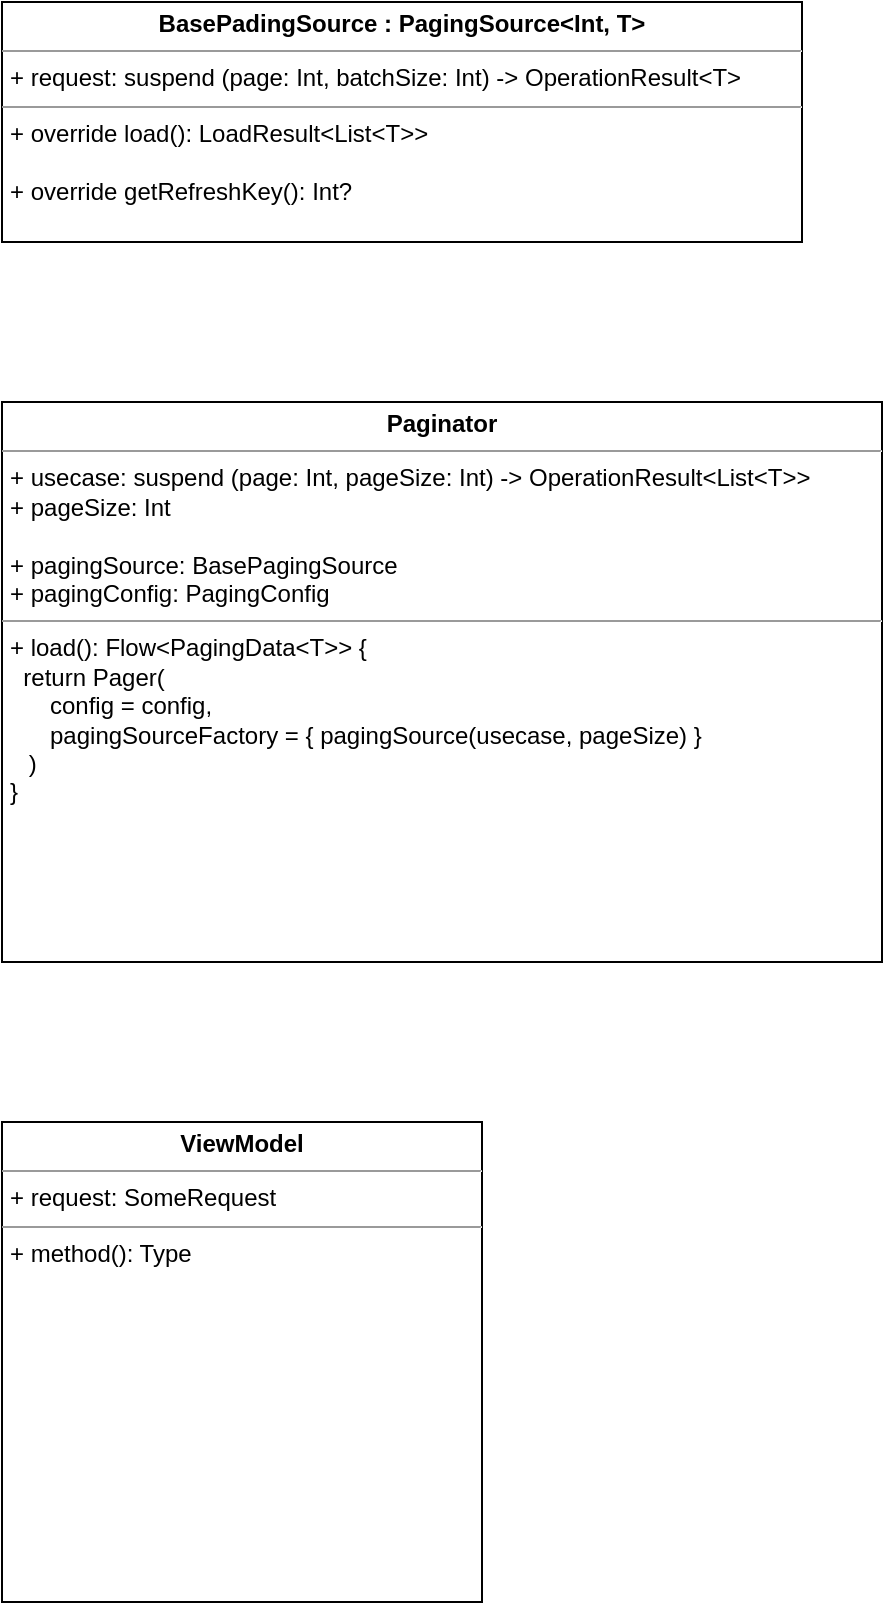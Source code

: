 <mxfile version="22.1.7" type="github">
  <diagram name="Страница — 1" id="BKeoi8arGAfsqAMdIyRO">
    <mxGraphModel dx="1085" dy="1753" grid="1" gridSize="10" guides="1" tooltips="1" connect="1" arrows="1" fold="1" page="1" pageScale="1" pageWidth="827" pageHeight="1169" math="0" shadow="0">
      <root>
        <mxCell id="0" />
        <mxCell id="1" parent="0" />
        <mxCell id="5sW-IGkRng8ezyYUU3Sy-19" value="&lt;p style=&quot;margin:0px;margin-top:4px;text-align:center;&quot;&gt;&lt;b&gt;ViewModel&lt;/b&gt;&lt;br&gt;&lt;/p&gt;&lt;hr size=&quot;1&quot;&gt;&lt;p style=&quot;margin:0px;margin-left:4px;&quot;&gt;+ request: SomeRequest&lt;/p&gt;&lt;hr size=&quot;1&quot;&gt;&lt;p style=&quot;margin:0px;margin-left:4px;&quot;&gt;+ method(): Type&lt;/p&gt;" style="verticalAlign=top;align=left;overflow=fill;fontSize=12;fontFamily=Helvetica;html=1;whiteSpace=wrap;" vertex="1" parent="1">
          <mxGeometry x="80" y="480" width="240" height="240" as="geometry" />
        </mxCell>
        <mxCell id="5sW-IGkRng8ezyYUU3Sy-20" value="&lt;p style=&quot;margin:0px;margin-top:4px;text-align:center;&quot;&gt;&lt;b&gt;BasePadingSource : PagingSource&amp;lt;Int, T&amp;gt;&lt;br&gt;&lt;/b&gt;&lt;/p&gt;&lt;hr size=&quot;1&quot;&gt;&lt;p style=&quot;margin:0px;margin-left:4px;&quot;&gt;+ request: suspend (page: Int, batchSize: Int) -&amp;gt; OperationResult&amp;lt;T&amp;gt;&lt;br&gt;&lt;/p&gt;&lt;hr size=&quot;1&quot;&gt;&lt;p style=&quot;margin:0px;margin-left:4px;&quot;&gt;+ override load(): LoadResult&amp;lt;List&amp;lt;T&amp;gt;&amp;gt;&lt;br&gt;&lt;/p&gt;&lt;p style=&quot;margin:0px;margin-left:4px;&quot;&gt;&lt;br&gt;&lt;/p&gt;&lt;p style=&quot;margin:0px;margin-left:4px;&quot;&gt;+ override getRefreshKey(): Int?&lt;br&gt;&lt;/p&gt;" style="verticalAlign=top;align=left;overflow=fill;fontSize=12;fontFamily=Helvetica;html=1;whiteSpace=wrap;" vertex="1" parent="1">
          <mxGeometry x="80" y="-80" width="400" height="120" as="geometry" />
        </mxCell>
        <mxCell id="5sW-IGkRng8ezyYUU3Sy-21" value="&lt;p style=&quot;margin:0px;margin-top:4px;text-align:center;&quot;&gt;&lt;b&gt;Paginator&lt;/b&gt;&lt;br&gt;&lt;/p&gt;&lt;hr size=&quot;1&quot;&gt;&lt;p style=&quot;margin:0px;margin-left:4px;&quot;&gt;+ usecase: suspend (page: Int, pageSize: Int) -&amp;gt; OperationResult&amp;lt;List&amp;lt;T&amp;gt;&amp;gt;&lt;br&gt;&lt;/p&gt;&lt;p style=&quot;margin:0px;margin-left:4px;&quot;&gt;+ pageSize: Int&lt;/p&gt;&lt;br&gt;&lt;p style=&quot;margin:0px;margin-left:4px;&quot;&gt;+ pagingSource: BasePagingSource&lt;/p&gt;&lt;p style=&quot;margin:0px;margin-left:4px;&quot;&gt;+ pagingConfig: PagingConfig&lt;/p&gt;&lt;p style=&quot;margin:0px;margin-left:4px;&quot;&gt;&lt;/p&gt;&lt;hr size=&quot;1&quot;&gt;&lt;p style=&quot;margin:0px;margin-left:4px;&quot;&gt;+ load(): Flow&amp;lt;PagingData&amp;lt;T&amp;gt;&amp;gt; {&lt;/p&gt;&lt;p style=&quot;margin:0px;margin-left:4px;&quot;&gt;&amp;nbsp; return Pager(&lt;/p&gt;&lt;p style=&quot;margin:0px;margin-left:4px;&quot;&gt;&amp;nbsp;&amp;nbsp;&amp;nbsp;&amp;nbsp;&amp;nbsp; config = config,&lt;/p&gt;&lt;p style=&quot;margin:0px;margin-left:4px;&quot;&gt;&amp;nbsp;&amp;nbsp;&amp;nbsp;&amp;nbsp;&amp;nbsp; pagingSourceFactory = { pagingSource(usecase, pageSize) }&lt;br&gt;&lt;/p&gt;&amp;nbsp;&amp;nbsp;&amp;nbsp; )&lt;p style=&quot;margin:0px;margin-left:4px;&quot;&gt;}&lt;/p&gt;" style="verticalAlign=top;align=left;overflow=fill;fontSize=12;fontFamily=Helvetica;html=1;whiteSpace=wrap;" vertex="1" parent="1">
          <mxGeometry x="80" y="120" width="440" height="280" as="geometry" />
        </mxCell>
      </root>
    </mxGraphModel>
  </diagram>
</mxfile>
